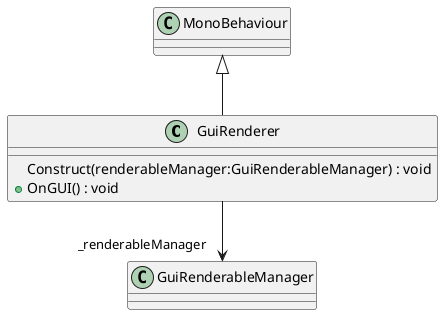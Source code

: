 @startuml
class GuiRenderer {
    Construct(renderableManager:GuiRenderableManager) : void
    + OnGUI() : void
}
MonoBehaviour <|-- GuiRenderer
GuiRenderer --> "_renderableManager" GuiRenderableManager
@enduml
